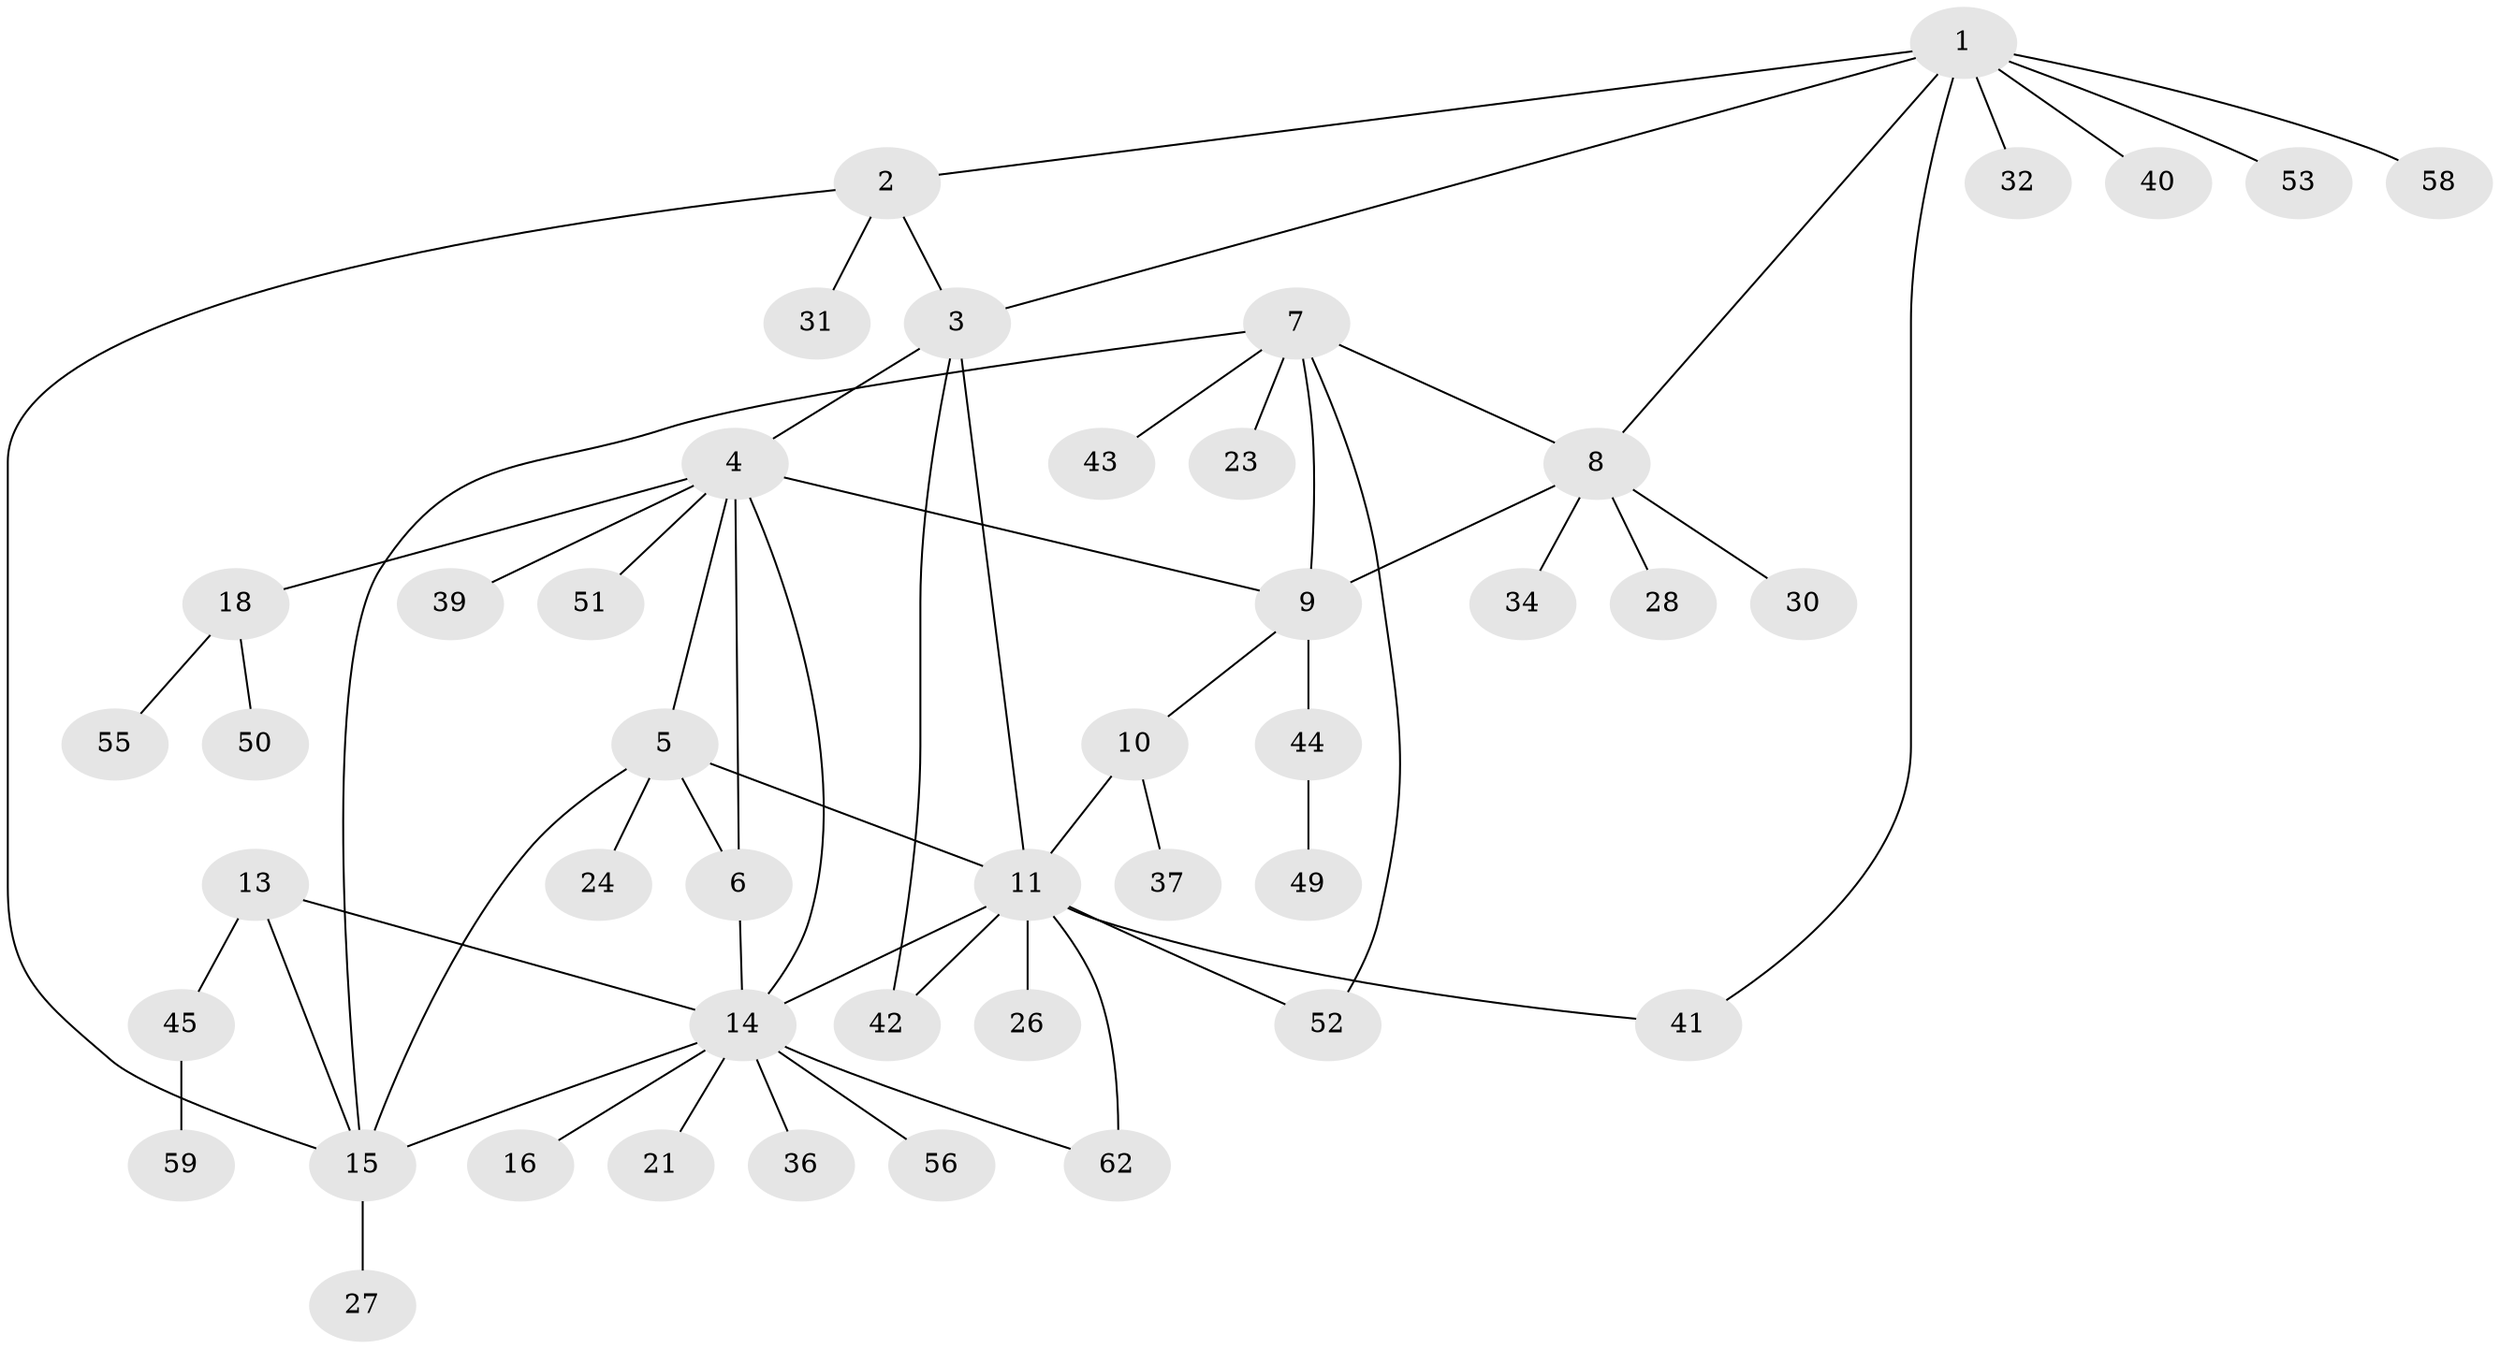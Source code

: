 // Generated by graph-tools (version 1.1) at 2025/24/03/03/25 07:24:17]
// undirected, 45 vertices, 60 edges
graph export_dot {
graph [start="1"]
  node [color=gray90,style=filled];
  1 [super="+33"];
  2 [super="+63"];
  3;
  4 [super="+57"];
  5 [super="+19"];
  6;
  7 [super="+35"];
  8 [super="+17"];
  9 [super="+22"];
  10;
  11 [super="+12"];
  13;
  14 [super="+25"];
  15 [super="+20"];
  16 [super="+38"];
  18 [super="+29"];
  21;
  23;
  24;
  26 [super="+61"];
  27;
  28;
  30;
  31;
  32;
  34;
  36;
  37;
  39;
  40 [super="+60"];
  41 [super="+46"];
  42 [super="+48"];
  43;
  44 [super="+47"];
  45 [super="+54"];
  49;
  50;
  51;
  52;
  53;
  55;
  56;
  58;
  59;
  62;
  1 -- 2;
  1 -- 3;
  1 -- 8;
  1 -- 32;
  1 -- 40;
  1 -- 53;
  1 -- 58;
  1 -- 41;
  2 -- 3;
  2 -- 15;
  2 -- 31;
  3 -- 4;
  3 -- 11;
  3 -- 42;
  4 -- 5;
  4 -- 6;
  4 -- 9;
  4 -- 18;
  4 -- 39;
  4 -- 51;
  4 -- 14;
  5 -- 6;
  5 -- 24;
  5 -- 11;
  5 -- 15;
  6 -- 14;
  7 -- 8;
  7 -- 9;
  7 -- 15;
  7 -- 23;
  7 -- 43;
  7 -- 52;
  8 -- 9;
  8 -- 28;
  8 -- 30;
  8 -- 34;
  9 -- 10;
  9 -- 44;
  10 -- 11 [weight=2];
  10 -- 37;
  11 -- 14;
  11 -- 26;
  11 -- 52;
  11 -- 42;
  11 -- 41;
  11 -- 62;
  13 -- 14;
  13 -- 15;
  13 -- 45;
  14 -- 15;
  14 -- 16;
  14 -- 21;
  14 -- 36;
  14 -- 56;
  14 -- 62;
  15 -- 27;
  18 -- 50;
  18 -- 55;
  44 -- 49;
  45 -- 59;
}
